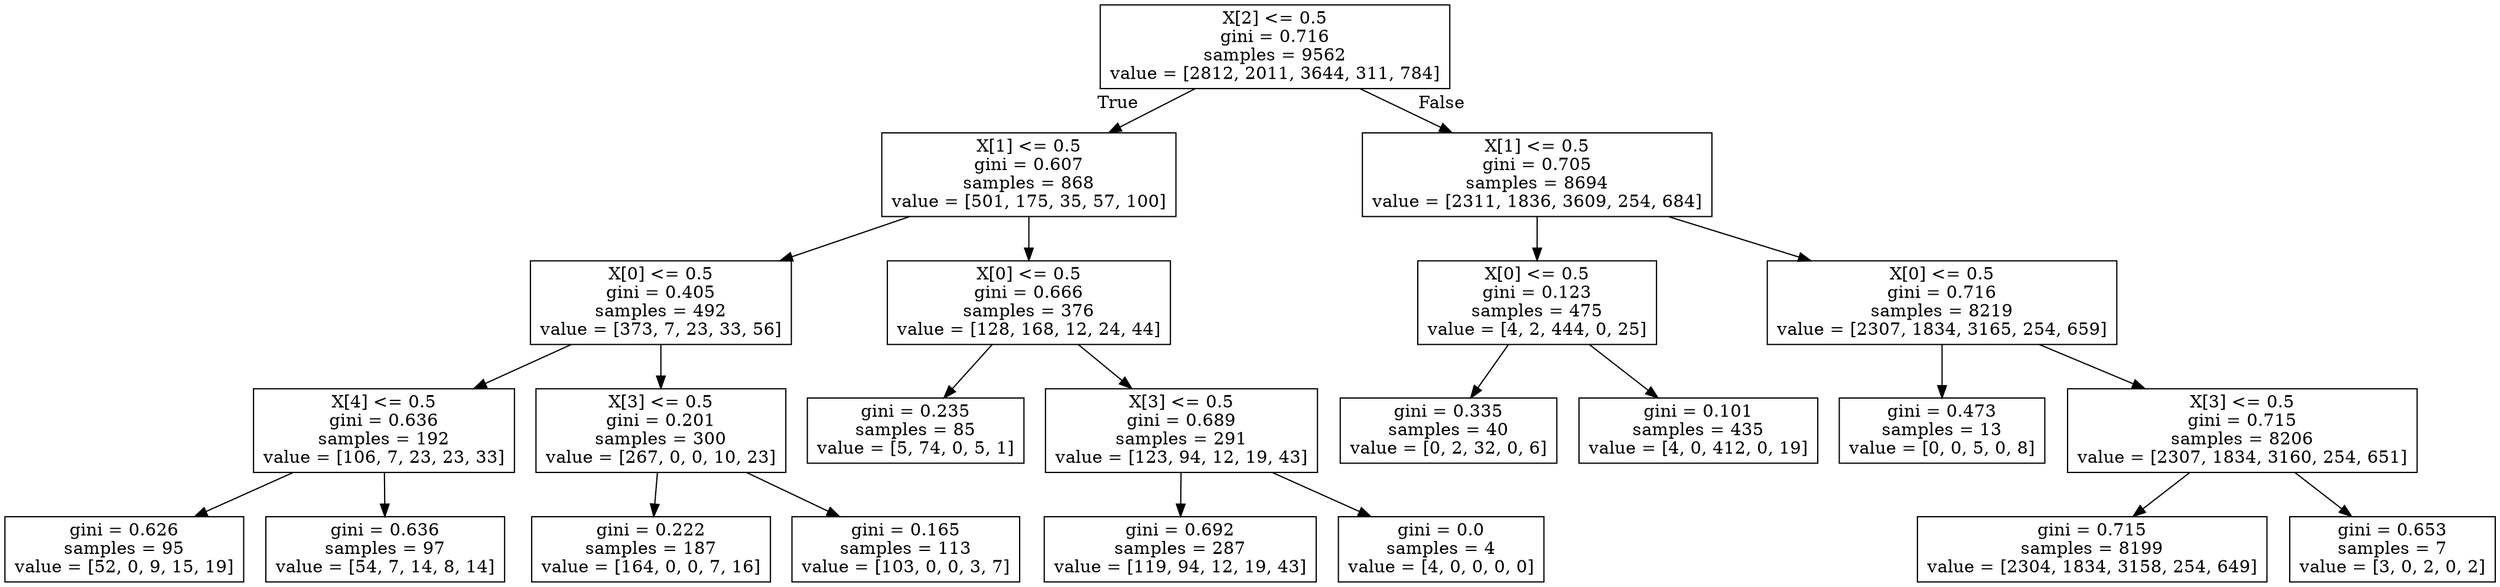 digraph Tree {
node [shape=box] ;
0 [label="X[2] <= 0.5\ngini = 0.716\nsamples = 9562\nvalue = [2812, 2011, 3644, 311, 784]"] ;
1 [label="X[1] <= 0.5\ngini = 0.607\nsamples = 868\nvalue = [501, 175, 35, 57, 100]"] ;
0 -> 1 [labeldistance=2.5, labelangle=45, headlabel="True"] ;
2 [label="X[0] <= 0.5\ngini = 0.405\nsamples = 492\nvalue = [373, 7, 23, 33, 56]"] ;
1 -> 2 ;
3 [label="X[4] <= 0.5\ngini = 0.636\nsamples = 192\nvalue = [106, 7, 23, 23, 33]"] ;
2 -> 3 ;
4 [label="gini = 0.626\nsamples = 95\nvalue = [52, 0, 9, 15, 19]"] ;
3 -> 4 ;
5 [label="gini = 0.636\nsamples = 97\nvalue = [54, 7, 14, 8, 14]"] ;
3 -> 5 ;
6 [label="X[3] <= 0.5\ngini = 0.201\nsamples = 300\nvalue = [267, 0, 0, 10, 23]"] ;
2 -> 6 ;
7 [label="gini = 0.222\nsamples = 187\nvalue = [164, 0, 0, 7, 16]"] ;
6 -> 7 ;
8 [label="gini = 0.165\nsamples = 113\nvalue = [103, 0, 0, 3, 7]"] ;
6 -> 8 ;
9 [label="X[0] <= 0.5\ngini = 0.666\nsamples = 376\nvalue = [128, 168, 12, 24, 44]"] ;
1 -> 9 ;
10 [label="gini = 0.235\nsamples = 85\nvalue = [5, 74, 0, 5, 1]"] ;
9 -> 10 ;
11 [label="X[3] <= 0.5\ngini = 0.689\nsamples = 291\nvalue = [123, 94, 12, 19, 43]"] ;
9 -> 11 ;
12 [label="gini = 0.692\nsamples = 287\nvalue = [119, 94, 12, 19, 43]"] ;
11 -> 12 ;
13 [label="gini = 0.0\nsamples = 4\nvalue = [4, 0, 0, 0, 0]"] ;
11 -> 13 ;
14 [label="X[1] <= 0.5\ngini = 0.705\nsamples = 8694\nvalue = [2311, 1836, 3609, 254, 684]"] ;
0 -> 14 [labeldistance=2.5, labelangle=-45, headlabel="False"] ;
15 [label="X[0] <= 0.5\ngini = 0.123\nsamples = 475\nvalue = [4, 2, 444, 0, 25]"] ;
14 -> 15 ;
16 [label="gini = 0.335\nsamples = 40\nvalue = [0, 2, 32, 0, 6]"] ;
15 -> 16 ;
17 [label="gini = 0.101\nsamples = 435\nvalue = [4, 0, 412, 0, 19]"] ;
15 -> 17 ;
18 [label="X[0] <= 0.5\ngini = 0.716\nsamples = 8219\nvalue = [2307, 1834, 3165, 254, 659]"] ;
14 -> 18 ;
19 [label="gini = 0.473\nsamples = 13\nvalue = [0, 0, 5, 0, 8]"] ;
18 -> 19 ;
20 [label="X[3] <= 0.5\ngini = 0.715\nsamples = 8206\nvalue = [2307, 1834, 3160, 254, 651]"] ;
18 -> 20 ;
21 [label="gini = 0.715\nsamples = 8199\nvalue = [2304, 1834, 3158, 254, 649]"] ;
20 -> 21 ;
22 [label="gini = 0.653\nsamples = 7\nvalue = [3, 0, 2, 0, 2]"] ;
20 -> 22 ;
}